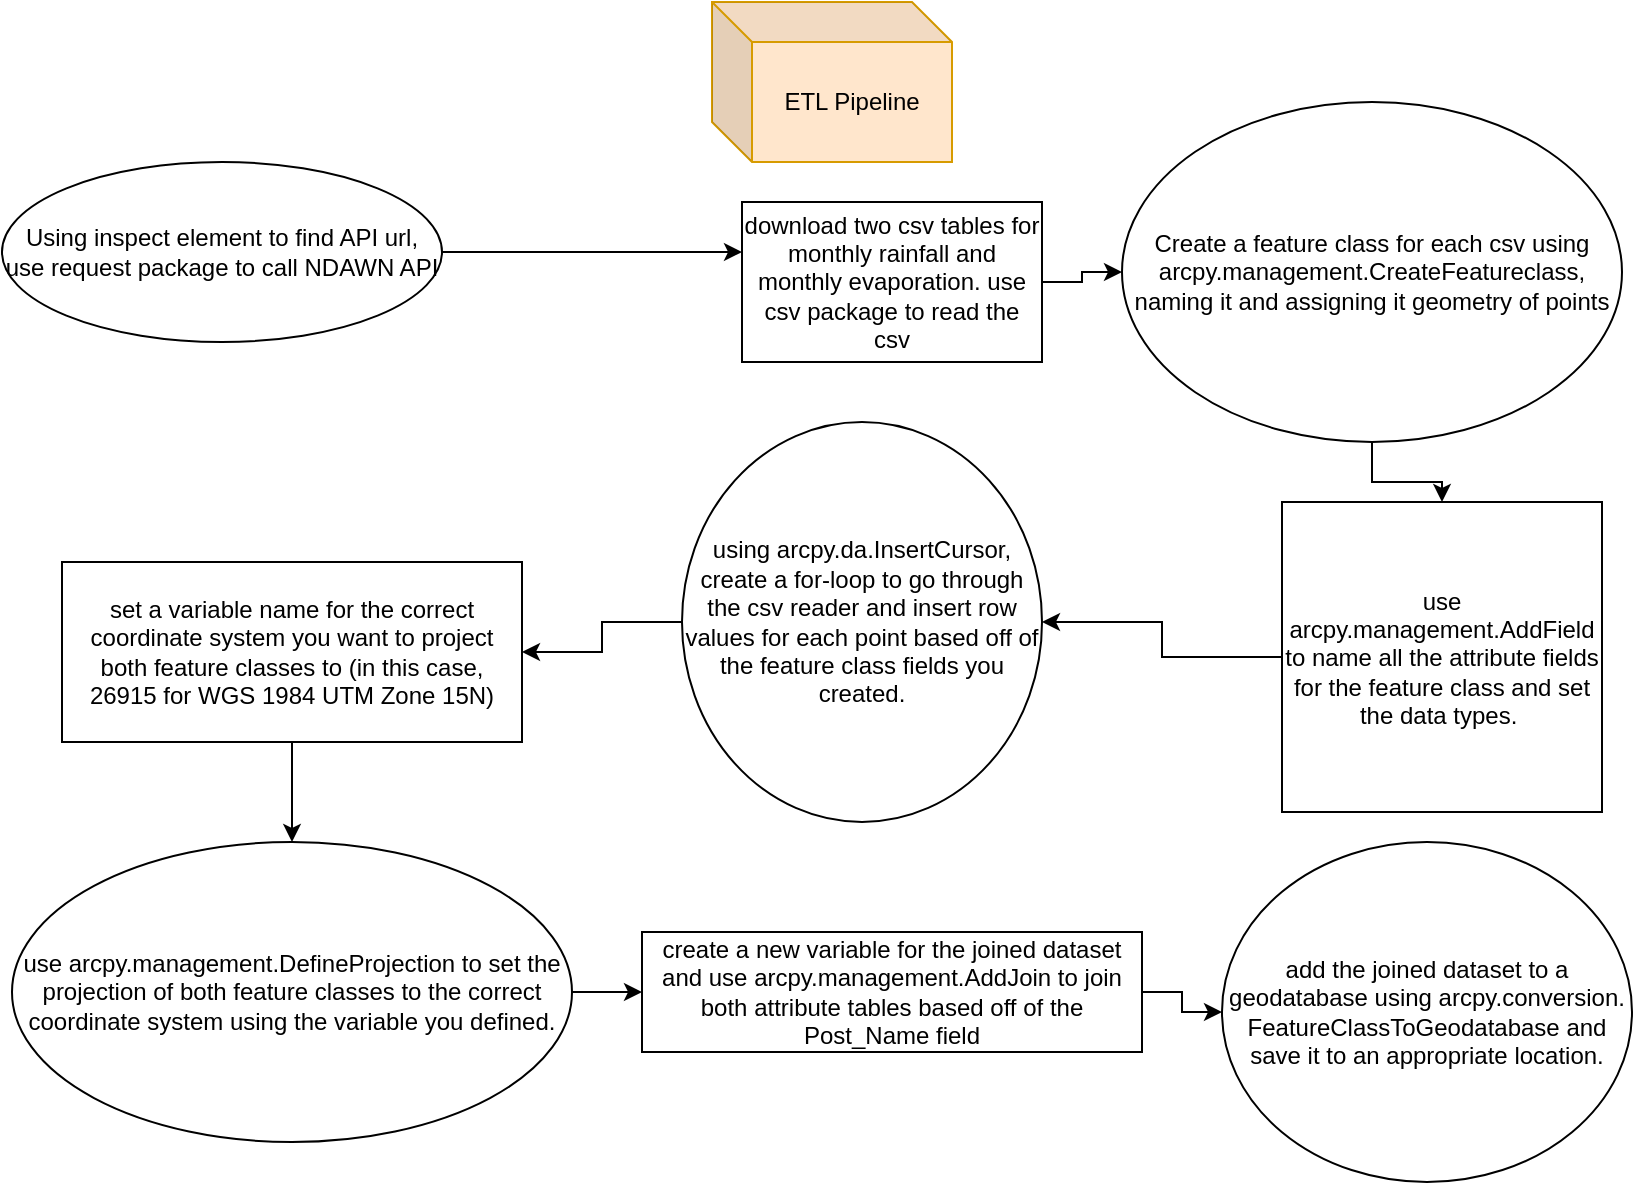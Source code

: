 <mxfile version="21.7.4" type="github">
  <diagram name="Page-1" id="6mNBXjtlpJPp7EzaNWkX">
    <mxGraphModel dx="1107" dy="630" grid="1" gridSize="10" guides="1" tooltips="1" connect="1" arrows="1" fold="1" page="1" pageScale="1" pageWidth="850" pageHeight="1100" math="0" shadow="0">
      <root>
        <mxCell id="0" />
        <mxCell id="1" parent="0" />
        <mxCell id="8I_VYk_35e7VkTyWSSxo-1" value="ETL Pipeline" style="shape=cube;whiteSpace=wrap;html=1;boundedLbl=1;backgroundOutline=1;darkOpacity=0.05;darkOpacity2=0.1;fillColor=#ffe6cc;strokeColor=#d79b00;" vertex="1" parent="1">
          <mxGeometry x="365" y="20" width="120" height="80" as="geometry" />
        </mxCell>
        <mxCell id="8I_VYk_35e7VkTyWSSxo-4" value="" style="edgeStyle=orthogonalEdgeStyle;rounded=0;orthogonalLoop=1;jettySize=auto;html=1;" edge="1" parent="1" source="8I_VYk_35e7VkTyWSSxo-2">
          <mxGeometry relative="1" as="geometry">
            <mxPoint x="380" y="145" as="targetPoint" />
          </mxGeometry>
        </mxCell>
        <mxCell id="8I_VYk_35e7VkTyWSSxo-2" value="Using inspect element to find API url, use request package to call NDAWN API" style="ellipse;whiteSpace=wrap;html=1;" vertex="1" parent="1">
          <mxGeometry x="10" y="100" width="220" height="90" as="geometry" />
        </mxCell>
        <mxCell id="8I_VYk_35e7VkTyWSSxo-7" value="" style="edgeStyle=orthogonalEdgeStyle;rounded=0;orthogonalLoop=1;jettySize=auto;html=1;" edge="1" parent="1" source="8I_VYk_35e7VkTyWSSxo-5" target="8I_VYk_35e7VkTyWSSxo-6">
          <mxGeometry relative="1" as="geometry" />
        </mxCell>
        <mxCell id="8I_VYk_35e7VkTyWSSxo-5" value="download two csv tables for monthly rainfall and monthly evaporation. use csv package to read the csv" style="rounded=0;whiteSpace=wrap;html=1;" vertex="1" parent="1">
          <mxGeometry x="380" y="120" width="150" height="80" as="geometry" />
        </mxCell>
        <mxCell id="8I_VYk_35e7VkTyWSSxo-11" value="" style="edgeStyle=orthogonalEdgeStyle;rounded=0;orthogonalLoop=1;jettySize=auto;html=1;" edge="1" parent="1" source="8I_VYk_35e7VkTyWSSxo-6" target="8I_VYk_35e7VkTyWSSxo-10">
          <mxGeometry relative="1" as="geometry" />
        </mxCell>
        <mxCell id="8I_VYk_35e7VkTyWSSxo-6" value="Create a feature class for each csv using arcpy.management.CreateFeatureclass, naming it and assigning it geometry of points" style="ellipse;whiteSpace=wrap;html=1;rounded=0;" vertex="1" parent="1">
          <mxGeometry x="570" y="70" width="250" height="170" as="geometry" />
        </mxCell>
        <mxCell id="8I_VYk_35e7VkTyWSSxo-13" value="" style="edgeStyle=orthogonalEdgeStyle;rounded=0;orthogonalLoop=1;jettySize=auto;html=1;" edge="1" parent="1" source="8I_VYk_35e7VkTyWSSxo-10" target="8I_VYk_35e7VkTyWSSxo-12">
          <mxGeometry relative="1" as="geometry" />
        </mxCell>
        <mxCell id="8I_VYk_35e7VkTyWSSxo-10" value="use arcpy.management.AddField to name all the attribute fields for the feature class and set the data types.&amp;nbsp;" style="whiteSpace=wrap;html=1;rounded=0;" vertex="1" parent="1">
          <mxGeometry x="650" y="270" width="160" height="155" as="geometry" />
        </mxCell>
        <mxCell id="8I_VYk_35e7VkTyWSSxo-15" value="" style="edgeStyle=orthogonalEdgeStyle;rounded=0;orthogonalLoop=1;jettySize=auto;html=1;" edge="1" parent="1" source="8I_VYk_35e7VkTyWSSxo-12" target="8I_VYk_35e7VkTyWSSxo-14">
          <mxGeometry relative="1" as="geometry" />
        </mxCell>
        <mxCell id="8I_VYk_35e7VkTyWSSxo-12" value="using arcpy.da.InsertCursor, create a for-loop to go through the csv reader and insert row values for each point based off of the feature class fields you created." style="ellipse;whiteSpace=wrap;html=1;rounded=0;" vertex="1" parent="1">
          <mxGeometry x="350" y="230" width="180" height="200" as="geometry" />
        </mxCell>
        <mxCell id="8I_VYk_35e7VkTyWSSxo-17" value="" style="edgeStyle=orthogonalEdgeStyle;rounded=0;orthogonalLoop=1;jettySize=auto;html=1;" edge="1" parent="1" source="8I_VYk_35e7VkTyWSSxo-14" target="8I_VYk_35e7VkTyWSSxo-16">
          <mxGeometry relative="1" as="geometry" />
        </mxCell>
        <mxCell id="8I_VYk_35e7VkTyWSSxo-14" value="set a variable name for the correct coordinate system you want to project both feature classes to (in this case, 26915 for WGS 1984 UTM Zone 15N)" style="whiteSpace=wrap;html=1;rounded=0;" vertex="1" parent="1">
          <mxGeometry x="40" y="300" width="230" height="90" as="geometry" />
        </mxCell>
        <mxCell id="8I_VYk_35e7VkTyWSSxo-19" value="" style="edgeStyle=orthogonalEdgeStyle;rounded=0;orthogonalLoop=1;jettySize=auto;html=1;" edge="1" parent="1" source="8I_VYk_35e7VkTyWSSxo-16" target="8I_VYk_35e7VkTyWSSxo-18">
          <mxGeometry relative="1" as="geometry" />
        </mxCell>
        <mxCell id="8I_VYk_35e7VkTyWSSxo-16" value="use arcpy.management.DefineProjection to set the projection of both feature classes to the correct coordinate system using the variable you defined." style="ellipse;whiteSpace=wrap;html=1;rounded=0;" vertex="1" parent="1">
          <mxGeometry x="15" y="440" width="280" height="150" as="geometry" />
        </mxCell>
        <mxCell id="8I_VYk_35e7VkTyWSSxo-21" value="" style="edgeStyle=orthogonalEdgeStyle;rounded=0;orthogonalLoop=1;jettySize=auto;html=1;" edge="1" parent="1" source="8I_VYk_35e7VkTyWSSxo-18" target="8I_VYk_35e7VkTyWSSxo-20">
          <mxGeometry relative="1" as="geometry" />
        </mxCell>
        <mxCell id="8I_VYk_35e7VkTyWSSxo-18" value="create a new variable for the joined dataset and use arcpy.management.AddJoin to join both attribute tables based off of the Post_Name field" style="whiteSpace=wrap;html=1;rounded=0;" vertex="1" parent="1">
          <mxGeometry x="330" y="485" width="250" height="60" as="geometry" />
        </mxCell>
        <mxCell id="8I_VYk_35e7VkTyWSSxo-20" value="add the joined dataset to a geodatabase using arcpy.conversion.&lt;br&gt;FeatureClassToGeodatabase and save it to an appropriate location." style="ellipse;whiteSpace=wrap;html=1;rounded=0;" vertex="1" parent="1">
          <mxGeometry x="620" y="440" width="205" height="170" as="geometry" />
        </mxCell>
      </root>
    </mxGraphModel>
  </diagram>
</mxfile>
